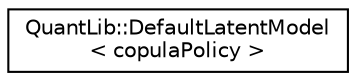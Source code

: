 digraph "Graphical Class Hierarchy"
{
  edge [fontname="Helvetica",fontsize="10",labelfontname="Helvetica",labelfontsize="10"];
  node [fontname="Helvetica",fontsize="10",shape=record];
  rankdir="LR";
  Node0 [label="QuantLib::DefaultLatentModel\l\< copulaPolicy \>",height=0.2,width=0.4,color="black", fillcolor="white", style="filled",URL="$class_quant_lib_1_1_default_latent_model.html"];
}
